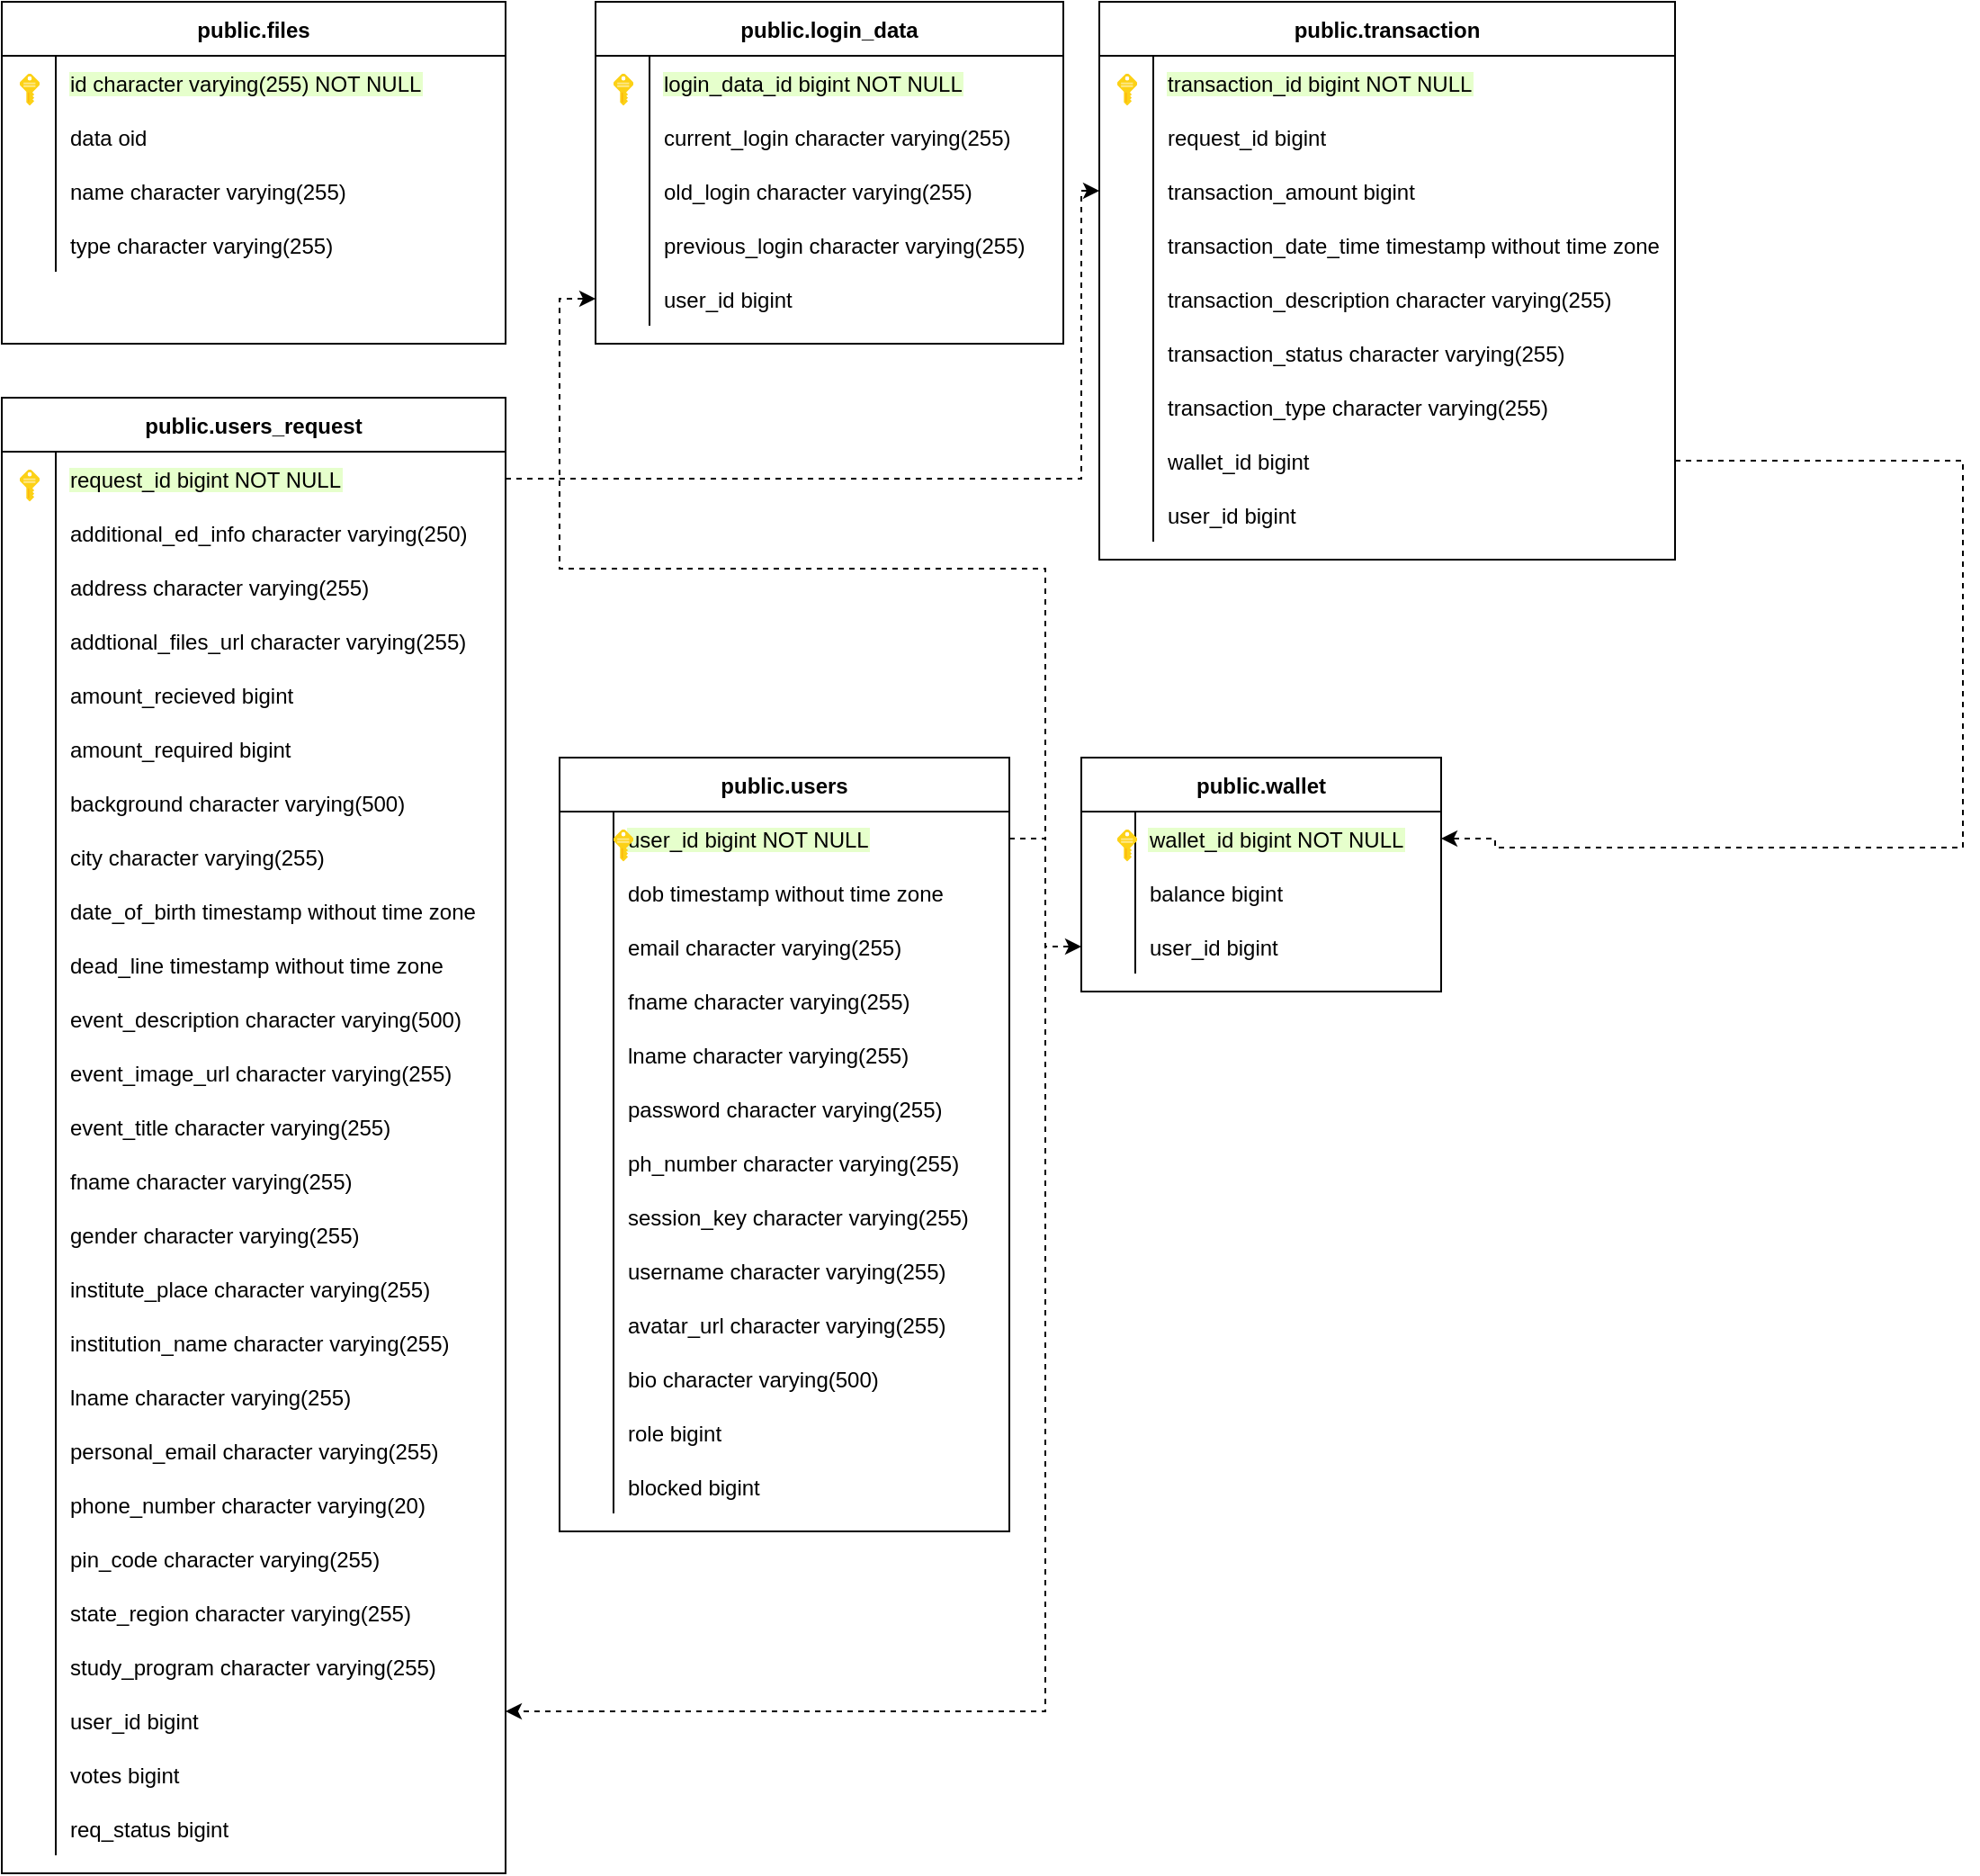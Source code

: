 <mxfile version="20.0.4" type="device"><diagram id="msaEYJxz9BFu2sh4dm8B" name="Page-1"><mxGraphModel dx="2148" dy="1871" grid="1" gridSize="10" guides="1" tooltips="1" connect="1" arrows="1" fold="1" page="1" pageScale="1" pageWidth="850" pageHeight="1100" math="0" shadow="0"><root><mxCell id="0"/><mxCell id="1" parent="0"/><mxCell id="HFOTg41DSoNWyV62vgNF-1" value="public.files" style="shape=table;startSize=30;container=1;collapsible=1;childLayout=tableLayout;fixedRows=1;rowLines=0;fontStyle=1;align=center;resizeLast=1;" parent="1" vertex="1"><mxGeometry x="-690" y="-80" width="280" height="190" as="geometry"/></mxCell><mxCell id="HFOTg41DSoNWyV62vgNF-2" value="" style="shape=tableRow;horizontal=0;startSize=0;swimlaneHead=0;swimlaneBody=0;fillColor=none;collapsible=0;dropTarget=0;points=[[0,0.5],[1,0.5]];portConstraint=eastwest;top=0;left=0;right=0;bottom=0;" parent="HFOTg41DSoNWyV62vgNF-1" vertex="1"><mxGeometry y="30" width="280" height="30" as="geometry"/></mxCell><mxCell id="HFOTg41DSoNWyV62vgNF-3" value="" style="shape=partialRectangle;overflow=hidden;connectable=0;fillColor=none;top=0;left=0;bottom=0;right=0;" parent="HFOTg41DSoNWyV62vgNF-2" vertex="1"><mxGeometry width="30" height="30" as="geometry"><mxRectangle width="30" height="30" as="alternateBounds"/></mxGeometry></mxCell><mxCell id="HFOTg41DSoNWyV62vgNF-4" value="id character varying(255) NOT NULL" style="shape=partialRectangle;overflow=hidden;connectable=0;fillColor=none;align=left;top=0;left=0;bottom=0;right=0;spacingLeft=6;labelBackgroundColor=#E6FFCC;labelBorderColor=none;" parent="HFOTg41DSoNWyV62vgNF-2" vertex="1"><mxGeometry x="30" width="250" height="30" as="geometry"><mxRectangle width="250" height="30" as="alternateBounds"/></mxGeometry></mxCell><mxCell id="HFOTg41DSoNWyV62vgNF-5" value="" style="shape=tableRow;horizontal=0;startSize=0;swimlaneHead=0;swimlaneBody=0;fillColor=none;collapsible=0;dropTarget=0;points=[[0,0.5],[1,0.5]];portConstraint=eastwest;top=0;left=0;right=0;bottom=0;" parent="HFOTg41DSoNWyV62vgNF-1" vertex="1"><mxGeometry y="60" width="280" height="30" as="geometry"/></mxCell><mxCell id="HFOTg41DSoNWyV62vgNF-6" value="" style="shape=partialRectangle;overflow=hidden;connectable=0;fillColor=none;top=0;left=0;bottom=0;right=0;" parent="HFOTg41DSoNWyV62vgNF-5" vertex="1"><mxGeometry width="30" height="30" as="geometry"><mxRectangle width="30" height="30" as="alternateBounds"/></mxGeometry></mxCell><mxCell id="HFOTg41DSoNWyV62vgNF-7" value="data oid" style="shape=partialRectangle;overflow=hidden;connectable=0;fillColor=none;align=left;top=0;left=0;bottom=0;right=0;spacingLeft=6;" parent="HFOTg41DSoNWyV62vgNF-5" vertex="1"><mxGeometry x="30" width="250" height="30" as="geometry"><mxRectangle width="250" height="30" as="alternateBounds"/></mxGeometry></mxCell><mxCell id="HFOTg41DSoNWyV62vgNF-8" value="" style="shape=tableRow;horizontal=0;startSize=0;swimlaneHead=0;swimlaneBody=0;fillColor=none;collapsible=0;dropTarget=0;points=[[0,0.5],[1,0.5]];portConstraint=eastwest;top=0;left=0;right=0;bottom=0;" parent="HFOTg41DSoNWyV62vgNF-1" vertex="1"><mxGeometry y="90" width="280" height="30" as="geometry"/></mxCell><mxCell id="HFOTg41DSoNWyV62vgNF-9" value="" style="shape=partialRectangle;overflow=hidden;connectable=0;fillColor=none;top=0;left=0;bottom=0;right=0;" parent="HFOTg41DSoNWyV62vgNF-8" vertex="1"><mxGeometry width="30" height="30" as="geometry"><mxRectangle width="30" height="30" as="alternateBounds"/></mxGeometry></mxCell><mxCell id="HFOTg41DSoNWyV62vgNF-10" value="name character varying(255)" style="shape=partialRectangle;overflow=hidden;connectable=0;fillColor=none;align=left;top=0;left=0;bottom=0;right=0;spacingLeft=6;" parent="HFOTg41DSoNWyV62vgNF-8" vertex="1"><mxGeometry x="30" width="250" height="30" as="geometry"><mxRectangle width="250" height="30" as="alternateBounds"/></mxGeometry></mxCell><mxCell id="HFOTg41DSoNWyV62vgNF-11" value="" style="shape=tableRow;horizontal=0;startSize=0;swimlaneHead=0;swimlaneBody=0;fillColor=none;collapsible=0;dropTarget=0;points=[[0,0.5],[1,0.5]];portConstraint=eastwest;top=0;left=0;right=0;bottom=0;" parent="HFOTg41DSoNWyV62vgNF-1" vertex="1"><mxGeometry y="120" width="280" height="30" as="geometry"/></mxCell><mxCell id="HFOTg41DSoNWyV62vgNF-12" value="" style="shape=partialRectangle;overflow=hidden;connectable=0;fillColor=none;top=0;left=0;bottom=0;right=0;" parent="HFOTg41DSoNWyV62vgNF-11" vertex="1"><mxGeometry width="30" height="30" as="geometry"><mxRectangle width="30" height="30" as="alternateBounds"/></mxGeometry></mxCell><mxCell id="HFOTg41DSoNWyV62vgNF-13" value="type character varying(255)" style="shape=partialRectangle;overflow=hidden;connectable=0;fillColor=none;align=left;top=0;left=0;bottom=0;right=0;spacingLeft=6;" parent="HFOTg41DSoNWyV62vgNF-11" vertex="1"><mxGeometry x="30" width="250" height="30" as="geometry"><mxRectangle width="250" height="30" as="alternateBounds"/></mxGeometry></mxCell><mxCell id="HFOTg41DSoNWyV62vgNF-14" value="public.login_data" style="shape=table;startSize=30;container=1;collapsible=1;childLayout=tableLayout;fixedRows=1;rowLines=0;fontStyle=1;align=center;resizeLast=1;" parent="1" vertex="1"><mxGeometry x="-360" y="-80" width="260" height="190" as="geometry"/></mxCell><mxCell id="HFOTg41DSoNWyV62vgNF-15" value="" style="shape=tableRow;horizontal=0;startSize=0;swimlaneHead=0;swimlaneBody=0;fillColor=none;collapsible=0;dropTarget=0;points=[[0,0.5],[1,0.5]];portConstraint=eastwest;top=0;left=0;right=0;bottom=0;" parent="HFOTg41DSoNWyV62vgNF-14" vertex="1"><mxGeometry y="30" width="260" height="30" as="geometry"/></mxCell><mxCell id="HFOTg41DSoNWyV62vgNF-16" value="" style="shape=partialRectangle;overflow=hidden;connectable=0;fillColor=none;top=0;left=0;bottom=0;right=0;" parent="HFOTg41DSoNWyV62vgNF-15" vertex="1"><mxGeometry width="30" height="30" as="geometry"><mxRectangle width="30" height="30" as="alternateBounds"/></mxGeometry></mxCell><mxCell id="HFOTg41DSoNWyV62vgNF-17" value="login_data_id bigint NOT NULL" style="shape=partialRectangle;overflow=hidden;connectable=0;fillColor=none;align=left;top=0;left=0;bottom=0;right=0;spacingLeft=6;labelBackgroundColor=#E6FFCC;" parent="HFOTg41DSoNWyV62vgNF-15" vertex="1"><mxGeometry x="30" width="230" height="30" as="geometry"><mxRectangle width="230" height="30" as="alternateBounds"/></mxGeometry></mxCell><mxCell id="HFOTg41DSoNWyV62vgNF-18" value="" style="shape=tableRow;horizontal=0;startSize=0;swimlaneHead=0;swimlaneBody=0;fillColor=none;collapsible=0;dropTarget=0;points=[[0,0.5],[1,0.5]];portConstraint=eastwest;top=0;left=0;right=0;bottom=0;" parent="HFOTg41DSoNWyV62vgNF-14" vertex="1"><mxGeometry y="60" width="260" height="30" as="geometry"/></mxCell><mxCell id="HFOTg41DSoNWyV62vgNF-19" value="" style="shape=partialRectangle;overflow=hidden;connectable=0;fillColor=none;top=0;left=0;bottom=0;right=0;" parent="HFOTg41DSoNWyV62vgNF-18" vertex="1"><mxGeometry width="30" height="30" as="geometry"><mxRectangle width="30" height="30" as="alternateBounds"/></mxGeometry></mxCell><mxCell id="HFOTg41DSoNWyV62vgNF-20" value="current_login character varying(255)" style="shape=partialRectangle;overflow=hidden;connectable=0;fillColor=none;align=left;top=0;left=0;bottom=0;right=0;spacingLeft=6;" parent="HFOTg41DSoNWyV62vgNF-18" vertex="1"><mxGeometry x="30" width="230" height="30" as="geometry"><mxRectangle width="230" height="30" as="alternateBounds"/></mxGeometry></mxCell><mxCell id="HFOTg41DSoNWyV62vgNF-21" value="" style="shape=tableRow;horizontal=0;startSize=0;swimlaneHead=0;swimlaneBody=0;fillColor=none;collapsible=0;dropTarget=0;points=[[0,0.5],[1,0.5]];portConstraint=eastwest;top=0;left=0;right=0;bottom=0;" parent="HFOTg41DSoNWyV62vgNF-14" vertex="1"><mxGeometry y="90" width="260" height="30" as="geometry"/></mxCell><mxCell id="HFOTg41DSoNWyV62vgNF-22" value="" style="shape=partialRectangle;overflow=hidden;connectable=0;fillColor=none;top=0;left=0;bottom=0;right=0;" parent="HFOTg41DSoNWyV62vgNF-21" vertex="1"><mxGeometry width="30" height="30" as="geometry"><mxRectangle width="30" height="30" as="alternateBounds"/></mxGeometry></mxCell><mxCell id="HFOTg41DSoNWyV62vgNF-23" value="old_login character varying(255)" style="shape=partialRectangle;overflow=hidden;connectable=0;fillColor=none;align=left;top=0;left=0;bottom=0;right=0;spacingLeft=6;" parent="HFOTg41DSoNWyV62vgNF-21" vertex="1"><mxGeometry x="30" width="230" height="30" as="geometry"><mxRectangle width="230" height="30" as="alternateBounds"/></mxGeometry></mxCell><mxCell id="HFOTg41DSoNWyV62vgNF-24" value="" style="shape=tableRow;horizontal=0;startSize=0;swimlaneHead=0;swimlaneBody=0;fillColor=none;collapsible=0;dropTarget=0;points=[[0,0.5],[1,0.5]];portConstraint=eastwest;top=0;left=0;right=0;bottom=0;" parent="HFOTg41DSoNWyV62vgNF-14" vertex="1"><mxGeometry y="120" width="260" height="30" as="geometry"/></mxCell><mxCell id="HFOTg41DSoNWyV62vgNF-25" value="" style="shape=partialRectangle;overflow=hidden;connectable=0;fillColor=none;top=0;left=0;bottom=0;right=0;" parent="HFOTg41DSoNWyV62vgNF-24" vertex="1"><mxGeometry width="30" height="30" as="geometry"><mxRectangle width="30" height="30" as="alternateBounds"/></mxGeometry></mxCell><mxCell id="HFOTg41DSoNWyV62vgNF-26" value="previous_login character varying(255)" style="shape=partialRectangle;overflow=hidden;connectable=0;fillColor=none;align=left;top=0;left=0;bottom=0;right=0;spacingLeft=6;" parent="HFOTg41DSoNWyV62vgNF-24" vertex="1"><mxGeometry x="30" width="230" height="30" as="geometry"><mxRectangle width="230" height="30" as="alternateBounds"/></mxGeometry></mxCell><mxCell id="HFOTg41DSoNWyV62vgNF-27" value="" style="shape=tableRow;horizontal=0;startSize=0;swimlaneHead=0;swimlaneBody=0;fillColor=none;collapsible=0;dropTarget=0;points=[[0,0.5],[1,0.5]];portConstraint=eastwest;top=0;left=0;right=0;bottom=0;" parent="HFOTg41DSoNWyV62vgNF-14" vertex="1"><mxGeometry y="150" width="260" height="30" as="geometry"/></mxCell><mxCell id="HFOTg41DSoNWyV62vgNF-28" value="" style="shape=partialRectangle;overflow=hidden;connectable=0;fillColor=none;top=0;left=0;bottom=0;right=0;" parent="HFOTg41DSoNWyV62vgNF-27" vertex="1"><mxGeometry width="30" height="30" as="geometry"><mxRectangle width="30" height="30" as="alternateBounds"/></mxGeometry></mxCell><mxCell id="HFOTg41DSoNWyV62vgNF-29" value="user_id bigint" style="shape=partialRectangle;overflow=hidden;connectable=0;fillColor=none;align=left;top=0;left=0;bottom=0;right=0;spacingLeft=6;" parent="HFOTg41DSoNWyV62vgNF-27" vertex="1"><mxGeometry x="30" width="230" height="30" as="geometry"><mxRectangle width="230" height="30" as="alternateBounds"/></mxGeometry></mxCell><mxCell id="HFOTg41DSoNWyV62vgNF-30" value="public.transaction" style="shape=table;startSize=30;container=1;collapsible=1;childLayout=tableLayout;fixedRows=1;rowLines=0;fontStyle=1;align=center;resizeLast=1;" parent="1" vertex="1"><mxGeometry x="-80" y="-80" width="320" height="310" as="geometry"/></mxCell><mxCell id="HFOTg41DSoNWyV62vgNF-31" value="" style="shape=tableRow;horizontal=0;startSize=0;swimlaneHead=0;swimlaneBody=0;fillColor=none;collapsible=0;dropTarget=0;points=[[0,0.5],[1,0.5]];portConstraint=eastwest;top=0;left=0;right=0;bottom=0;" parent="HFOTg41DSoNWyV62vgNF-30" vertex="1"><mxGeometry y="30" width="320" height="30" as="geometry"/></mxCell><mxCell id="HFOTg41DSoNWyV62vgNF-32" value="" style="shape=partialRectangle;overflow=hidden;connectable=0;fillColor=none;top=0;left=0;bottom=0;right=0;" parent="HFOTg41DSoNWyV62vgNF-31" vertex="1"><mxGeometry width="30" height="30" as="geometry"><mxRectangle width="30" height="30" as="alternateBounds"/></mxGeometry></mxCell><mxCell id="HFOTg41DSoNWyV62vgNF-33" value="transaction_id bigint NOT NULL" style="shape=partialRectangle;overflow=hidden;connectable=0;fillColor=none;align=left;top=0;left=0;bottom=0;right=0;spacingLeft=6;labelBackgroundColor=#E6FFCC;" parent="HFOTg41DSoNWyV62vgNF-31" vertex="1"><mxGeometry x="30" width="290" height="30" as="geometry"><mxRectangle width="290" height="30" as="alternateBounds"/></mxGeometry></mxCell><mxCell id="HFOTg41DSoNWyV62vgNF-34" value="" style="shape=tableRow;horizontal=0;startSize=0;swimlaneHead=0;swimlaneBody=0;fillColor=none;collapsible=0;dropTarget=0;points=[[0,0.5],[1,0.5]];portConstraint=eastwest;top=0;left=0;right=0;bottom=0;" parent="HFOTg41DSoNWyV62vgNF-30" vertex="1"><mxGeometry y="60" width="320" height="30" as="geometry"/></mxCell><mxCell id="HFOTg41DSoNWyV62vgNF-35" value="" style="shape=partialRectangle;overflow=hidden;connectable=0;fillColor=none;top=0;left=0;bottom=0;right=0;" parent="HFOTg41DSoNWyV62vgNF-34" vertex="1"><mxGeometry width="30" height="30" as="geometry"><mxRectangle width="30" height="30" as="alternateBounds"/></mxGeometry></mxCell><mxCell id="HFOTg41DSoNWyV62vgNF-36" value="request_id bigint" style="shape=partialRectangle;overflow=hidden;connectable=0;fillColor=none;align=left;top=0;left=0;bottom=0;right=0;spacingLeft=6;" parent="HFOTg41DSoNWyV62vgNF-34" vertex="1"><mxGeometry x="30" width="290" height="30" as="geometry"><mxRectangle width="290" height="30" as="alternateBounds"/></mxGeometry></mxCell><mxCell id="HFOTg41DSoNWyV62vgNF-37" value="" style="shape=tableRow;horizontal=0;startSize=0;swimlaneHead=0;swimlaneBody=0;fillColor=none;collapsible=0;dropTarget=0;points=[[0,0.5],[1,0.5]];portConstraint=eastwest;top=0;left=0;right=0;bottom=0;" parent="HFOTg41DSoNWyV62vgNF-30" vertex="1"><mxGeometry y="90" width="320" height="30" as="geometry"/></mxCell><mxCell id="HFOTg41DSoNWyV62vgNF-38" value="" style="shape=partialRectangle;overflow=hidden;connectable=0;fillColor=none;top=0;left=0;bottom=0;right=0;" parent="HFOTg41DSoNWyV62vgNF-37" vertex="1"><mxGeometry width="30" height="30" as="geometry"><mxRectangle width="30" height="30" as="alternateBounds"/></mxGeometry></mxCell><mxCell id="HFOTg41DSoNWyV62vgNF-39" value="transaction_amount bigint" style="shape=partialRectangle;overflow=hidden;connectable=0;fillColor=none;align=left;top=0;left=0;bottom=0;right=0;spacingLeft=6;" parent="HFOTg41DSoNWyV62vgNF-37" vertex="1"><mxGeometry x="30" width="290" height="30" as="geometry"><mxRectangle width="290" height="30" as="alternateBounds"/></mxGeometry></mxCell><mxCell id="HFOTg41DSoNWyV62vgNF-40" value="" style="shape=tableRow;horizontal=0;startSize=0;swimlaneHead=0;swimlaneBody=0;fillColor=none;collapsible=0;dropTarget=0;points=[[0,0.5],[1,0.5]];portConstraint=eastwest;top=0;left=0;right=0;bottom=0;" parent="HFOTg41DSoNWyV62vgNF-30" vertex="1"><mxGeometry y="120" width="320" height="30" as="geometry"/></mxCell><mxCell id="HFOTg41DSoNWyV62vgNF-41" value="" style="shape=partialRectangle;overflow=hidden;connectable=0;fillColor=none;top=0;left=0;bottom=0;right=0;" parent="HFOTg41DSoNWyV62vgNF-40" vertex="1"><mxGeometry width="30" height="30" as="geometry"><mxRectangle width="30" height="30" as="alternateBounds"/></mxGeometry></mxCell><mxCell id="HFOTg41DSoNWyV62vgNF-42" value="transaction_date_time timestamp without time zone" style="shape=partialRectangle;overflow=hidden;connectable=0;fillColor=none;align=left;top=0;left=0;bottom=0;right=0;spacingLeft=6;" parent="HFOTg41DSoNWyV62vgNF-40" vertex="1"><mxGeometry x="30" width="290" height="30" as="geometry"><mxRectangle width="290" height="30" as="alternateBounds"/></mxGeometry></mxCell><mxCell id="HFOTg41DSoNWyV62vgNF-43" value="" style="shape=tableRow;horizontal=0;startSize=0;swimlaneHead=0;swimlaneBody=0;fillColor=none;collapsible=0;dropTarget=0;points=[[0,0.5],[1,0.5]];portConstraint=eastwest;top=0;left=0;right=0;bottom=0;" parent="HFOTg41DSoNWyV62vgNF-30" vertex="1"><mxGeometry y="150" width="320" height="30" as="geometry"/></mxCell><mxCell id="HFOTg41DSoNWyV62vgNF-44" value="" style="shape=partialRectangle;overflow=hidden;connectable=0;fillColor=none;top=0;left=0;bottom=0;right=0;" parent="HFOTg41DSoNWyV62vgNF-43" vertex="1"><mxGeometry width="30" height="30" as="geometry"><mxRectangle width="30" height="30" as="alternateBounds"/></mxGeometry></mxCell><mxCell id="HFOTg41DSoNWyV62vgNF-45" value="transaction_description character varying(255)" style="shape=partialRectangle;overflow=hidden;connectable=0;fillColor=none;align=left;top=0;left=0;bottom=0;right=0;spacingLeft=6;" parent="HFOTg41DSoNWyV62vgNF-43" vertex="1"><mxGeometry x="30" width="290" height="30" as="geometry"><mxRectangle width="290" height="30" as="alternateBounds"/></mxGeometry></mxCell><mxCell id="HFOTg41DSoNWyV62vgNF-46" value="" style="shape=tableRow;horizontal=0;startSize=0;swimlaneHead=0;swimlaneBody=0;fillColor=none;collapsible=0;dropTarget=0;points=[[0,0.5],[1,0.5]];portConstraint=eastwest;top=0;left=0;right=0;bottom=0;" parent="HFOTg41DSoNWyV62vgNF-30" vertex="1"><mxGeometry y="180" width="320" height="30" as="geometry"/></mxCell><mxCell id="HFOTg41DSoNWyV62vgNF-47" value="" style="shape=partialRectangle;overflow=hidden;connectable=0;fillColor=none;top=0;left=0;bottom=0;right=0;" parent="HFOTg41DSoNWyV62vgNF-46" vertex="1"><mxGeometry width="30" height="30" as="geometry"><mxRectangle width="30" height="30" as="alternateBounds"/></mxGeometry></mxCell><mxCell id="HFOTg41DSoNWyV62vgNF-48" value="transaction_status character varying(255)" style="shape=partialRectangle;overflow=hidden;connectable=0;fillColor=none;align=left;top=0;left=0;bottom=0;right=0;spacingLeft=6;" parent="HFOTg41DSoNWyV62vgNF-46" vertex="1"><mxGeometry x="30" width="290" height="30" as="geometry"><mxRectangle width="290" height="30" as="alternateBounds"/></mxGeometry></mxCell><mxCell id="HFOTg41DSoNWyV62vgNF-49" value="" style="shape=tableRow;horizontal=0;startSize=0;swimlaneHead=0;swimlaneBody=0;fillColor=none;collapsible=0;dropTarget=0;points=[[0,0.5],[1,0.5]];portConstraint=eastwest;top=0;left=0;right=0;bottom=0;" parent="HFOTg41DSoNWyV62vgNF-30" vertex="1"><mxGeometry y="210" width="320" height="30" as="geometry"/></mxCell><mxCell id="HFOTg41DSoNWyV62vgNF-50" value="" style="shape=partialRectangle;overflow=hidden;connectable=0;fillColor=none;top=0;left=0;bottom=0;right=0;" parent="HFOTg41DSoNWyV62vgNF-49" vertex="1"><mxGeometry width="30" height="30" as="geometry"><mxRectangle width="30" height="30" as="alternateBounds"/></mxGeometry></mxCell><mxCell id="HFOTg41DSoNWyV62vgNF-51" value="transaction_type character varying(255)" style="shape=partialRectangle;overflow=hidden;connectable=0;fillColor=none;align=left;top=0;left=0;bottom=0;right=0;spacingLeft=6;" parent="HFOTg41DSoNWyV62vgNF-49" vertex="1"><mxGeometry x="30" width="290" height="30" as="geometry"><mxRectangle width="290" height="30" as="alternateBounds"/></mxGeometry></mxCell><mxCell id="HFOTg41DSoNWyV62vgNF-52" value="" style="shape=tableRow;horizontal=0;startSize=0;swimlaneHead=0;swimlaneBody=0;fillColor=none;collapsible=0;dropTarget=0;points=[[0,0.5],[1,0.5]];portConstraint=eastwest;top=0;left=0;right=0;bottom=0;" parent="HFOTg41DSoNWyV62vgNF-30" vertex="1"><mxGeometry y="240" width="320" height="30" as="geometry"/></mxCell><mxCell id="HFOTg41DSoNWyV62vgNF-53" value="" style="shape=partialRectangle;overflow=hidden;connectable=0;fillColor=none;top=0;left=0;bottom=0;right=0;" parent="HFOTg41DSoNWyV62vgNF-52" vertex="1"><mxGeometry width="30" height="30" as="geometry"><mxRectangle width="30" height="30" as="alternateBounds"/></mxGeometry></mxCell><mxCell id="HFOTg41DSoNWyV62vgNF-54" value="wallet_id bigint" style="shape=partialRectangle;overflow=hidden;connectable=0;fillColor=none;align=left;top=0;left=0;bottom=0;right=0;spacingLeft=6;" parent="HFOTg41DSoNWyV62vgNF-52" vertex="1"><mxGeometry x="30" width="290" height="30" as="geometry"><mxRectangle width="290" height="30" as="alternateBounds"/></mxGeometry></mxCell><mxCell id="HFOTg41DSoNWyV62vgNF-55" value="" style="shape=tableRow;horizontal=0;startSize=0;swimlaneHead=0;swimlaneBody=0;fillColor=none;collapsible=0;dropTarget=0;points=[[0,0.5],[1,0.5]];portConstraint=eastwest;top=0;left=0;right=0;bottom=0;" parent="HFOTg41DSoNWyV62vgNF-30" vertex="1"><mxGeometry y="270" width="320" height="30" as="geometry"/></mxCell><mxCell id="HFOTg41DSoNWyV62vgNF-56" value="" style="shape=partialRectangle;overflow=hidden;connectable=0;fillColor=none;top=0;left=0;bottom=0;right=0;" parent="HFOTg41DSoNWyV62vgNF-55" vertex="1"><mxGeometry width="30" height="30" as="geometry"><mxRectangle width="30" height="30" as="alternateBounds"/></mxGeometry></mxCell><mxCell id="HFOTg41DSoNWyV62vgNF-57" value="user_id bigint" style="shape=partialRectangle;overflow=hidden;connectable=0;fillColor=none;align=left;top=0;left=0;bottom=0;right=0;spacingLeft=6;labelBorderColor=none;" parent="HFOTg41DSoNWyV62vgNF-55" vertex="1"><mxGeometry x="30" width="290" height="30" as="geometry"><mxRectangle width="290" height="30" as="alternateBounds"/></mxGeometry></mxCell><mxCell id="HFOTg41DSoNWyV62vgNF-58" value="public.users" style="shape=table;startSize=30;container=1;collapsible=1;childLayout=tableLayout;fixedRows=1;rowLines=0;fontStyle=1;align=center;resizeLast=1;" parent="1" vertex="1"><mxGeometry x="-380" y="340" width="250" height="430" as="geometry"/></mxCell><mxCell id="HFOTg41DSoNWyV62vgNF-59" value="" style="shape=tableRow;horizontal=0;startSize=0;swimlaneHead=0;swimlaneBody=0;fillColor=none;collapsible=0;dropTarget=0;points=[[0,0.5],[1,0.5]];portConstraint=eastwest;top=0;left=0;right=0;bottom=0;" parent="HFOTg41DSoNWyV62vgNF-58" vertex="1"><mxGeometry y="30" width="250" height="30" as="geometry"/></mxCell><mxCell id="HFOTg41DSoNWyV62vgNF-60" value="" style="shape=partialRectangle;overflow=hidden;connectable=0;fillColor=none;top=0;left=0;bottom=0;right=0;" parent="HFOTg41DSoNWyV62vgNF-59" vertex="1"><mxGeometry width="30" height="30" as="geometry"><mxRectangle width="30" height="30" as="alternateBounds"/></mxGeometry></mxCell><mxCell id="HFOTg41DSoNWyV62vgNF-61" value="user_id bigint NOT NULL" style="shape=partialRectangle;overflow=hidden;connectable=0;fillColor=none;align=left;top=0;left=0;bottom=0;right=0;spacingLeft=6;labelBackgroundColor=#E6FFCC;" parent="HFOTg41DSoNWyV62vgNF-59" vertex="1"><mxGeometry x="30" width="220" height="30" as="geometry"><mxRectangle width="220" height="30" as="alternateBounds"/></mxGeometry></mxCell><mxCell id="HFOTg41DSoNWyV62vgNF-62" value="" style="shape=tableRow;horizontal=0;startSize=0;swimlaneHead=0;swimlaneBody=0;fillColor=none;collapsible=0;dropTarget=0;points=[[0,0.5],[1,0.5]];portConstraint=eastwest;top=0;left=0;right=0;bottom=0;" parent="HFOTg41DSoNWyV62vgNF-58" vertex="1"><mxGeometry y="60" width="250" height="30" as="geometry"/></mxCell><mxCell id="HFOTg41DSoNWyV62vgNF-63" value="" style="shape=partialRectangle;overflow=hidden;connectable=0;fillColor=none;top=0;left=0;bottom=0;right=0;" parent="HFOTg41DSoNWyV62vgNF-62" vertex="1"><mxGeometry width="30" height="30" as="geometry"><mxRectangle width="30" height="30" as="alternateBounds"/></mxGeometry></mxCell><mxCell id="HFOTg41DSoNWyV62vgNF-64" value="dob timestamp without time zone" style="shape=partialRectangle;overflow=hidden;connectable=0;fillColor=none;align=left;top=0;left=0;bottom=0;right=0;spacingLeft=6;" parent="HFOTg41DSoNWyV62vgNF-62" vertex="1"><mxGeometry x="30" width="220" height="30" as="geometry"><mxRectangle width="220" height="30" as="alternateBounds"/></mxGeometry></mxCell><mxCell id="HFOTg41DSoNWyV62vgNF-65" value="" style="shape=tableRow;horizontal=0;startSize=0;swimlaneHead=0;swimlaneBody=0;fillColor=none;collapsible=0;dropTarget=0;points=[[0,0.5],[1,0.5]];portConstraint=eastwest;top=0;left=0;right=0;bottom=0;" parent="HFOTg41DSoNWyV62vgNF-58" vertex="1"><mxGeometry y="90" width="250" height="30" as="geometry"/></mxCell><mxCell id="HFOTg41DSoNWyV62vgNF-66" value="" style="shape=partialRectangle;overflow=hidden;connectable=0;fillColor=none;top=0;left=0;bottom=0;right=0;" parent="HFOTg41DSoNWyV62vgNF-65" vertex="1"><mxGeometry width="30" height="30" as="geometry"><mxRectangle width="30" height="30" as="alternateBounds"/></mxGeometry></mxCell><mxCell id="HFOTg41DSoNWyV62vgNF-67" value="email character varying(255)" style="shape=partialRectangle;overflow=hidden;connectable=0;fillColor=none;align=left;top=0;left=0;bottom=0;right=0;spacingLeft=6;" parent="HFOTg41DSoNWyV62vgNF-65" vertex="1"><mxGeometry x="30" width="220" height="30" as="geometry"><mxRectangle width="220" height="30" as="alternateBounds"/></mxGeometry></mxCell><mxCell id="HFOTg41DSoNWyV62vgNF-68" value="" style="shape=tableRow;horizontal=0;startSize=0;swimlaneHead=0;swimlaneBody=0;fillColor=none;collapsible=0;dropTarget=0;points=[[0,0.5],[1,0.5]];portConstraint=eastwest;top=0;left=0;right=0;bottom=0;" parent="HFOTg41DSoNWyV62vgNF-58" vertex="1"><mxGeometry y="120" width="250" height="30" as="geometry"/></mxCell><mxCell id="HFOTg41DSoNWyV62vgNF-69" value="" style="shape=partialRectangle;overflow=hidden;connectable=0;fillColor=none;top=0;left=0;bottom=0;right=0;" parent="HFOTg41DSoNWyV62vgNF-68" vertex="1"><mxGeometry width="30" height="30" as="geometry"><mxRectangle width="30" height="30" as="alternateBounds"/></mxGeometry></mxCell><mxCell id="HFOTg41DSoNWyV62vgNF-70" value="fname character varying(255)" style="shape=partialRectangle;overflow=hidden;connectable=0;fillColor=none;align=left;top=0;left=0;bottom=0;right=0;spacingLeft=6;" parent="HFOTg41DSoNWyV62vgNF-68" vertex="1"><mxGeometry x="30" width="220" height="30" as="geometry"><mxRectangle width="220" height="30" as="alternateBounds"/></mxGeometry></mxCell><mxCell id="HFOTg41DSoNWyV62vgNF-71" value="" style="shape=tableRow;horizontal=0;startSize=0;swimlaneHead=0;swimlaneBody=0;fillColor=none;collapsible=0;dropTarget=0;points=[[0,0.5],[1,0.5]];portConstraint=eastwest;top=0;left=0;right=0;bottom=0;" parent="HFOTg41DSoNWyV62vgNF-58" vertex="1"><mxGeometry y="150" width="250" height="30" as="geometry"/></mxCell><mxCell id="HFOTg41DSoNWyV62vgNF-72" value="" style="shape=partialRectangle;overflow=hidden;connectable=0;fillColor=none;top=0;left=0;bottom=0;right=0;" parent="HFOTg41DSoNWyV62vgNF-71" vertex="1"><mxGeometry width="30" height="30" as="geometry"><mxRectangle width="30" height="30" as="alternateBounds"/></mxGeometry></mxCell><mxCell id="HFOTg41DSoNWyV62vgNF-73" value="lname character varying(255)" style="shape=partialRectangle;overflow=hidden;connectable=0;fillColor=none;align=left;top=0;left=0;bottom=0;right=0;spacingLeft=6;" parent="HFOTg41DSoNWyV62vgNF-71" vertex="1"><mxGeometry x="30" width="220" height="30" as="geometry"><mxRectangle width="220" height="30" as="alternateBounds"/></mxGeometry></mxCell><mxCell id="HFOTg41DSoNWyV62vgNF-74" value="" style="shape=tableRow;horizontal=0;startSize=0;swimlaneHead=0;swimlaneBody=0;fillColor=none;collapsible=0;dropTarget=0;points=[[0,0.5],[1,0.5]];portConstraint=eastwest;top=0;left=0;right=0;bottom=0;" parent="HFOTg41DSoNWyV62vgNF-58" vertex="1"><mxGeometry y="180" width="250" height="30" as="geometry"/></mxCell><mxCell id="HFOTg41DSoNWyV62vgNF-75" value="" style="shape=partialRectangle;overflow=hidden;connectable=0;fillColor=none;top=0;left=0;bottom=0;right=0;" parent="HFOTg41DSoNWyV62vgNF-74" vertex="1"><mxGeometry width="30" height="30" as="geometry"><mxRectangle width="30" height="30" as="alternateBounds"/></mxGeometry></mxCell><mxCell id="HFOTg41DSoNWyV62vgNF-76" value="password character varying(255)" style="shape=partialRectangle;overflow=hidden;connectable=0;fillColor=none;align=left;top=0;left=0;bottom=0;right=0;spacingLeft=6;" parent="HFOTg41DSoNWyV62vgNF-74" vertex="1"><mxGeometry x="30" width="220" height="30" as="geometry"><mxRectangle width="220" height="30" as="alternateBounds"/></mxGeometry></mxCell><mxCell id="HFOTg41DSoNWyV62vgNF-77" value="" style="shape=tableRow;horizontal=0;startSize=0;swimlaneHead=0;swimlaneBody=0;fillColor=none;collapsible=0;dropTarget=0;points=[[0,0.5],[1,0.5]];portConstraint=eastwest;top=0;left=0;right=0;bottom=0;" parent="HFOTg41DSoNWyV62vgNF-58" vertex="1"><mxGeometry y="210" width="250" height="30" as="geometry"/></mxCell><mxCell id="HFOTg41DSoNWyV62vgNF-78" value="" style="shape=partialRectangle;overflow=hidden;connectable=0;fillColor=none;top=0;left=0;bottom=0;right=0;" parent="HFOTg41DSoNWyV62vgNF-77" vertex="1"><mxGeometry width="30" height="30" as="geometry"><mxRectangle width="30" height="30" as="alternateBounds"/></mxGeometry></mxCell><mxCell id="HFOTg41DSoNWyV62vgNF-79" value="ph_number character varying(255)" style="shape=partialRectangle;overflow=hidden;connectable=0;fillColor=none;align=left;top=0;left=0;bottom=0;right=0;spacingLeft=6;" parent="HFOTg41DSoNWyV62vgNF-77" vertex="1"><mxGeometry x="30" width="220" height="30" as="geometry"><mxRectangle width="220" height="30" as="alternateBounds"/></mxGeometry></mxCell><mxCell id="HFOTg41DSoNWyV62vgNF-80" value="" style="shape=tableRow;horizontal=0;startSize=0;swimlaneHead=0;swimlaneBody=0;fillColor=none;collapsible=0;dropTarget=0;points=[[0,0.5],[1,0.5]];portConstraint=eastwest;top=0;left=0;right=0;bottom=0;" parent="HFOTg41DSoNWyV62vgNF-58" vertex="1"><mxGeometry y="240" width="250" height="30" as="geometry"/></mxCell><mxCell id="HFOTg41DSoNWyV62vgNF-81" value="" style="shape=partialRectangle;overflow=hidden;connectable=0;fillColor=none;top=0;left=0;bottom=0;right=0;" parent="HFOTg41DSoNWyV62vgNF-80" vertex="1"><mxGeometry width="30" height="30" as="geometry"><mxRectangle width="30" height="30" as="alternateBounds"/></mxGeometry></mxCell><mxCell id="HFOTg41DSoNWyV62vgNF-82" value="session_key character varying(255)" style="shape=partialRectangle;overflow=hidden;connectable=0;fillColor=none;align=left;top=0;left=0;bottom=0;right=0;spacingLeft=6;" parent="HFOTg41DSoNWyV62vgNF-80" vertex="1"><mxGeometry x="30" width="220" height="30" as="geometry"><mxRectangle width="220" height="30" as="alternateBounds"/></mxGeometry></mxCell><mxCell id="HFOTg41DSoNWyV62vgNF-83" value="" style="shape=tableRow;horizontal=0;startSize=0;swimlaneHead=0;swimlaneBody=0;fillColor=none;collapsible=0;dropTarget=0;points=[[0,0.5],[1,0.5]];portConstraint=eastwest;top=0;left=0;right=0;bottom=0;" parent="HFOTg41DSoNWyV62vgNF-58" vertex="1"><mxGeometry y="270" width="250" height="30" as="geometry"/></mxCell><mxCell id="HFOTg41DSoNWyV62vgNF-84" value="" style="shape=partialRectangle;overflow=hidden;connectable=0;fillColor=none;top=0;left=0;bottom=0;right=0;" parent="HFOTg41DSoNWyV62vgNF-83" vertex="1"><mxGeometry width="30" height="30" as="geometry"><mxRectangle width="30" height="30" as="alternateBounds"/></mxGeometry></mxCell><mxCell id="HFOTg41DSoNWyV62vgNF-85" value="username character varying(255)" style="shape=partialRectangle;overflow=hidden;connectable=0;fillColor=none;align=left;top=0;left=0;bottom=0;right=0;spacingLeft=6;" parent="HFOTg41DSoNWyV62vgNF-83" vertex="1"><mxGeometry x="30" width="220" height="30" as="geometry"><mxRectangle width="220" height="30" as="alternateBounds"/></mxGeometry></mxCell><mxCell id="HFOTg41DSoNWyV62vgNF-86" value="" style="shape=tableRow;horizontal=0;startSize=0;swimlaneHead=0;swimlaneBody=0;fillColor=none;collapsible=0;dropTarget=0;points=[[0,0.5],[1,0.5]];portConstraint=eastwest;top=0;left=0;right=0;bottom=0;" parent="HFOTg41DSoNWyV62vgNF-58" vertex="1"><mxGeometry y="300" width="250" height="30" as="geometry"/></mxCell><mxCell id="HFOTg41DSoNWyV62vgNF-87" value="" style="shape=partialRectangle;overflow=hidden;connectable=0;fillColor=none;top=0;left=0;bottom=0;right=0;" parent="HFOTg41DSoNWyV62vgNF-86" vertex="1"><mxGeometry width="30" height="30" as="geometry"><mxRectangle width="30" height="30" as="alternateBounds"/></mxGeometry></mxCell><mxCell id="HFOTg41DSoNWyV62vgNF-88" value="avatar_url character varying(255)" style="shape=partialRectangle;overflow=hidden;connectable=0;fillColor=none;align=left;top=0;left=0;bottom=0;right=0;spacingLeft=6;" parent="HFOTg41DSoNWyV62vgNF-86" vertex="1"><mxGeometry x="30" width="220" height="30" as="geometry"><mxRectangle width="220" height="30" as="alternateBounds"/></mxGeometry></mxCell><mxCell id="HFOTg41DSoNWyV62vgNF-89" value="" style="shape=tableRow;horizontal=0;startSize=0;swimlaneHead=0;swimlaneBody=0;fillColor=none;collapsible=0;dropTarget=0;points=[[0,0.5],[1,0.5]];portConstraint=eastwest;top=0;left=0;right=0;bottom=0;" parent="HFOTg41DSoNWyV62vgNF-58" vertex="1"><mxGeometry y="330" width="250" height="30" as="geometry"/></mxCell><mxCell id="HFOTg41DSoNWyV62vgNF-90" value="" style="shape=partialRectangle;overflow=hidden;connectable=0;fillColor=none;top=0;left=0;bottom=0;right=0;" parent="HFOTg41DSoNWyV62vgNF-89" vertex="1"><mxGeometry width="30" height="30" as="geometry"><mxRectangle width="30" height="30" as="alternateBounds"/></mxGeometry></mxCell><mxCell id="HFOTg41DSoNWyV62vgNF-91" value="bio character varying(500)" style="shape=partialRectangle;overflow=hidden;connectable=0;fillColor=none;align=left;top=0;left=0;bottom=0;right=0;spacingLeft=6;" parent="HFOTg41DSoNWyV62vgNF-89" vertex="1"><mxGeometry x="30" width="220" height="30" as="geometry"><mxRectangle width="220" height="30" as="alternateBounds"/></mxGeometry></mxCell><mxCell id="HFOTg41DSoNWyV62vgNF-92" value="" style="shape=tableRow;horizontal=0;startSize=0;swimlaneHead=0;swimlaneBody=0;fillColor=none;collapsible=0;dropTarget=0;points=[[0,0.5],[1,0.5]];portConstraint=eastwest;top=0;left=0;right=0;bottom=0;" parent="HFOTg41DSoNWyV62vgNF-58" vertex="1"><mxGeometry y="360" width="250" height="30" as="geometry"/></mxCell><mxCell id="HFOTg41DSoNWyV62vgNF-93" value="" style="shape=partialRectangle;overflow=hidden;connectable=0;fillColor=none;top=0;left=0;bottom=0;right=0;" parent="HFOTg41DSoNWyV62vgNF-92" vertex="1"><mxGeometry width="30" height="30" as="geometry"><mxRectangle width="30" height="30" as="alternateBounds"/></mxGeometry></mxCell><mxCell id="HFOTg41DSoNWyV62vgNF-94" value="role bigint" style="shape=partialRectangle;overflow=hidden;connectable=0;fillColor=none;align=left;top=0;left=0;bottom=0;right=0;spacingLeft=6;" parent="HFOTg41DSoNWyV62vgNF-92" vertex="1"><mxGeometry x="30" width="220" height="30" as="geometry"><mxRectangle width="220" height="30" as="alternateBounds"/></mxGeometry></mxCell><mxCell id="HFOTg41DSoNWyV62vgNF-95" value="" style="shape=tableRow;horizontal=0;startSize=0;swimlaneHead=0;swimlaneBody=0;fillColor=none;collapsible=0;dropTarget=0;points=[[0,0.5],[1,0.5]];portConstraint=eastwest;top=0;left=0;right=0;bottom=0;" parent="HFOTg41DSoNWyV62vgNF-58" vertex="1"><mxGeometry y="390" width="250" height="30" as="geometry"/></mxCell><mxCell id="HFOTg41DSoNWyV62vgNF-96" value="" style="shape=partialRectangle;overflow=hidden;connectable=0;fillColor=none;top=0;left=0;bottom=0;right=0;" parent="HFOTg41DSoNWyV62vgNF-95" vertex="1"><mxGeometry width="30" height="30" as="geometry"><mxRectangle width="30" height="30" as="alternateBounds"/></mxGeometry></mxCell><mxCell id="HFOTg41DSoNWyV62vgNF-97" value="blocked bigint" style="shape=partialRectangle;overflow=hidden;connectable=0;fillColor=none;align=left;top=0;left=0;bottom=0;right=0;spacingLeft=6;" parent="HFOTg41DSoNWyV62vgNF-95" vertex="1"><mxGeometry x="30" width="220" height="30" as="geometry"><mxRectangle width="220" height="30" as="alternateBounds"/></mxGeometry></mxCell><mxCell id="HFOTg41DSoNWyV62vgNF-98" value="public.users_request" style="shape=table;startSize=30;container=1;collapsible=1;childLayout=tableLayout;fixedRows=1;rowLines=0;fontStyle=1;align=center;resizeLast=1;" parent="1" vertex="1"><mxGeometry x="-690" y="140" width="280" height="820" as="geometry"/></mxCell><mxCell id="HFOTg41DSoNWyV62vgNF-99" value="" style="shape=tableRow;horizontal=0;startSize=0;swimlaneHead=0;swimlaneBody=0;fillColor=none;collapsible=0;dropTarget=0;points=[[0,0.5],[1,0.5]];portConstraint=eastwest;top=0;left=0;right=0;bottom=0;" parent="HFOTg41DSoNWyV62vgNF-98" vertex="1"><mxGeometry y="30" width="280" height="30" as="geometry"/></mxCell><mxCell id="HFOTg41DSoNWyV62vgNF-100" value="" style="shape=partialRectangle;overflow=hidden;connectable=0;fillColor=none;top=0;left=0;bottom=0;right=0;" parent="HFOTg41DSoNWyV62vgNF-99" vertex="1"><mxGeometry width="30" height="30" as="geometry"><mxRectangle width="30" height="30" as="alternateBounds"/></mxGeometry></mxCell><mxCell id="HFOTg41DSoNWyV62vgNF-101" value="request_id bigint NOT NULL" style="shape=partialRectangle;overflow=hidden;connectable=0;fillColor=none;align=left;top=0;left=0;bottom=0;right=0;spacingLeft=6;labelBackgroundColor=#E6FFCC;" parent="HFOTg41DSoNWyV62vgNF-99" vertex="1"><mxGeometry x="30" width="250" height="30" as="geometry"><mxRectangle width="250" height="30" as="alternateBounds"/></mxGeometry></mxCell><mxCell id="HFOTg41DSoNWyV62vgNF-102" value="" style="shape=tableRow;horizontal=0;startSize=0;swimlaneHead=0;swimlaneBody=0;fillColor=none;collapsible=0;dropTarget=0;points=[[0,0.5],[1,0.5]];portConstraint=eastwest;top=0;left=0;right=0;bottom=0;" parent="HFOTg41DSoNWyV62vgNF-98" vertex="1"><mxGeometry y="60" width="280" height="30" as="geometry"/></mxCell><mxCell id="HFOTg41DSoNWyV62vgNF-103" value="" style="shape=partialRectangle;overflow=hidden;connectable=0;fillColor=none;top=0;left=0;bottom=0;right=0;" parent="HFOTg41DSoNWyV62vgNF-102" vertex="1"><mxGeometry width="30" height="30" as="geometry"><mxRectangle width="30" height="30" as="alternateBounds"/></mxGeometry></mxCell><mxCell id="HFOTg41DSoNWyV62vgNF-104" value="additional_ed_info character varying(250)" style="shape=partialRectangle;overflow=hidden;connectable=0;fillColor=none;align=left;top=0;left=0;bottom=0;right=0;spacingLeft=6;" parent="HFOTg41DSoNWyV62vgNF-102" vertex="1"><mxGeometry x="30" width="250" height="30" as="geometry"><mxRectangle width="250" height="30" as="alternateBounds"/></mxGeometry></mxCell><mxCell id="HFOTg41DSoNWyV62vgNF-105" value="" style="shape=tableRow;horizontal=0;startSize=0;swimlaneHead=0;swimlaneBody=0;fillColor=none;collapsible=0;dropTarget=0;points=[[0,0.5],[1,0.5]];portConstraint=eastwest;top=0;left=0;right=0;bottom=0;" parent="HFOTg41DSoNWyV62vgNF-98" vertex="1"><mxGeometry y="90" width="280" height="30" as="geometry"/></mxCell><mxCell id="HFOTg41DSoNWyV62vgNF-106" value="" style="shape=partialRectangle;overflow=hidden;connectable=0;fillColor=none;top=0;left=0;bottom=0;right=0;" parent="HFOTg41DSoNWyV62vgNF-105" vertex="1"><mxGeometry width="30" height="30" as="geometry"><mxRectangle width="30" height="30" as="alternateBounds"/></mxGeometry></mxCell><mxCell id="HFOTg41DSoNWyV62vgNF-107" value="address character varying(255)" style="shape=partialRectangle;overflow=hidden;connectable=0;fillColor=none;align=left;top=0;left=0;bottom=0;right=0;spacingLeft=6;" parent="HFOTg41DSoNWyV62vgNF-105" vertex="1"><mxGeometry x="30" width="250" height="30" as="geometry"><mxRectangle width="250" height="30" as="alternateBounds"/></mxGeometry></mxCell><mxCell id="HFOTg41DSoNWyV62vgNF-108" value="" style="shape=tableRow;horizontal=0;startSize=0;swimlaneHead=0;swimlaneBody=0;fillColor=none;collapsible=0;dropTarget=0;points=[[0,0.5],[1,0.5]];portConstraint=eastwest;top=0;left=0;right=0;bottom=0;" parent="HFOTg41DSoNWyV62vgNF-98" vertex="1"><mxGeometry y="120" width="280" height="30" as="geometry"/></mxCell><mxCell id="HFOTg41DSoNWyV62vgNF-109" value="" style="shape=partialRectangle;overflow=hidden;connectable=0;fillColor=none;top=0;left=0;bottom=0;right=0;" parent="HFOTg41DSoNWyV62vgNF-108" vertex="1"><mxGeometry width="30" height="30" as="geometry"><mxRectangle width="30" height="30" as="alternateBounds"/></mxGeometry></mxCell><mxCell id="HFOTg41DSoNWyV62vgNF-110" value="addtional_files_url character varying(255)" style="shape=partialRectangle;overflow=hidden;connectable=0;fillColor=none;align=left;top=0;left=0;bottom=0;right=0;spacingLeft=6;" parent="HFOTg41DSoNWyV62vgNF-108" vertex="1"><mxGeometry x="30" width="250" height="30" as="geometry"><mxRectangle width="250" height="30" as="alternateBounds"/></mxGeometry></mxCell><mxCell id="HFOTg41DSoNWyV62vgNF-111" value="" style="shape=tableRow;horizontal=0;startSize=0;swimlaneHead=0;swimlaneBody=0;fillColor=none;collapsible=0;dropTarget=0;points=[[0,0.5],[1,0.5]];portConstraint=eastwest;top=0;left=0;right=0;bottom=0;" parent="HFOTg41DSoNWyV62vgNF-98" vertex="1"><mxGeometry y="150" width="280" height="30" as="geometry"/></mxCell><mxCell id="HFOTg41DSoNWyV62vgNF-112" value="" style="shape=partialRectangle;overflow=hidden;connectable=0;fillColor=none;top=0;left=0;bottom=0;right=0;" parent="HFOTg41DSoNWyV62vgNF-111" vertex="1"><mxGeometry width="30" height="30" as="geometry"><mxRectangle width="30" height="30" as="alternateBounds"/></mxGeometry></mxCell><mxCell id="HFOTg41DSoNWyV62vgNF-113" value="amount_recieved bigint" style="shape=partialRectangle;overflow=hidden;connectable=0;fillColor=none;align=left;top=0;left=0;bottom=0;right=0;spacingLeft=6;" parent="HFOTg41DSoNWyV62vgNF-111" vertex="1"><mxGeometry x="30" width="250" height="30" as="geometry"><mxRectangle width="250" height="30" as="alternateBounds"/></mxGeometry></mxCell><mxCell id="HFOTg41DSoNWyV62vgNF-114" value="" style="shape=tableRow;horizontal=0;startSize=0;swimlaneHead=0;swimlaneBody=0;fillColor=none;collapsible=0;dropTarget=0;points=[[0,0.5],[1,0.5]];portConstraint=eastwest;top=0;left=0;right=0;bottom=0;" parent="HFOTg41DSoNWyV62vgNF-98" vertex="1"><mxGeometry y="180" width="280" height="30" as="geometry"/></mxCell><mxCell id="HFOTg41DSoNWyV62vgNF-115" value="" style="shape=partialRectangle;overflow=hidden;connectable=0;fillColor=none;top=0;left=0;bottom=0;right=0;" parent="HFOTg41DSoNWyV62vgNF-114" vertex="1"><mxGeometry width="30" height="30" as="geometry"><mxRectangle width="30" height="30" as="alternateBounds"/></mxGeometry></mxCell><mxCell id="HFOTg41DSoNWyV62vgNF-116" value="amount_required bigint" style="shape=partialRectangle;overflow=hidden;connectable=0;fillColor=none;align=left;top=0;left=0;bottom=0;right=0;spacingLeft=6;" parent="HFOTg41DSoNWyV62vgNF-114" vertex="1"><mxGeometry x="30" width="250" height="30" as="geometry"><mxRectangle width="250" height="30" as="alternateBounds"/></mxGeometry></mxCell><mxCell id="HFOTg41DSoNWyV62vgNF-117" value="" style="shape=tableRow;horizontal=0;startSize=0;swimlaneHead=0;swimlaneBody=0;fillColor=none;collapsible=0;dropTarget=0;points=[[0,0.5],[1,0.5]];portConstraint=eastwest;top=0;left=0;right=0;bottom=0;" parent="HFOTg41DSoNWyV62vgNF-98" vertex="1"><mxGeometry y="210" width="280" height="30" as="geometry"/></mxCell><mxCell id="HFOTg41DSoNWyV62vgNF-118" value="" style="shape=partialRectangle;overflow=hidden;connectable=0;fillColor=none;top=0;left=0;bottom=0;right=0;" parent="HFOTg41DSoNWyV62vgNF-117" vertex="1"><mxGeometry width="30" height="30" as="geometry"><mxRectangle width="30" height="30" as="alternateBounds"/></mxGeometry></mxCell><mxCell id="HFOTg41DSoNWyV62vgNF-119" value="background character varying(500)" style="shape=partialRectangle;overflow=hidden;connectable=0;fillColor=none;align=left;top=0;left=0;bottom=0;right=0;spacingLeft=6;" parent="HFOTg41DSoNWyV62vgNF-117" vertex="1"><mxGeometry x="30" width="250" height="30" as="geometry"><mxRectangle width="250" height="30" as="alternateBounds"/></mxGeometry></mxCell><mxCell id="HFOTg41DSoNWyV62vgNF-120" value="" style="shape=tableRow;horizontal=0;startSize=0;swimlaneHead=0;swimlaneBody=0;fillColor=none;collapsible=0;dropTarget=0;points=[[0,0.5],[1,0.5]];portConstraint=eastwest;top=0;left=0;right=0;bottom=0;" parent="HFOTg41DSoNWyV62vgNF-98" vertex="1"><mxGeometry y="240" width="280" height="30" as="geometry"/></mxCell><mxCell id="HFOTg41DSoNWyV62vgNF-121" value="" style="shape=partialRectangle;overflow=hidden;connectable=0;fillColor=none;top=0;left=0;bottom=0;right=0;" parent="HFOTg41DSoNWyV62vgNF-120" vertex="1"><mxGeometry width="30" height="30" as="geometry"><mxRectangle width="30" height="30" as="alternateBounds"/></mxGeometry></mxCell><mxCell id="HFOTg41DSoNWyV62vgNF-122" value="city character varying(255)" style="shape=partialRectangle;overflow=hidden;connectable=0;fillColor=none;align=left;top=0;left=0;bottom=0;right=0;spacingLeft=6;" parent="HFOTg41DSoNWyV62vgNF-120" vertex="1"><mxGeometry x="30" width="250" height="30" as="geometry"><mxRectangle width="250" height="30" as="alternateBounds"/></mxGeometry></mxCell><mxCell id="HFOTg41DSoNWyV62vgNF-123" value="" style="shape=tableRow;horizontal=0;startSize=0;swimlaneHead=0;swimlaneBody=0;fillColor=none;collapsible=0;dropTarget=0;points=[[0,0.5],[1,0.5]];portConstraint=eastwest;top=0;left=0;right=0;bottom=0;" parent="HFOTg41DSoNWyV62vgNF-98" vertex="1"><mxGeometry y="270" width="280" height="30" as="geometry"/></mxCell><mxCell id="HFOTg41DSoNWyV62vgNF-124" value="" style="shape=partialRectangle;overflow=hidden;connectable=0;fillColor=none;top=0;left=0;bottom=0;right=0;" parent="HFOTg41DSoNWyV62vgNF-123" vertex="1"><mxGeometry width="30" height="30" as="geometry"><mxRectangle width="30" height="30" as="alternateBounds"/></mxGeometry></mxCell><mxCell id="HFOTg41DSoNWyV62vgNF-125" value="date_of_birth timestamp without time zone" style="shape=partialRectangle;overflow=hidden;connectable=0;fillColor=none;align=left;top=0;left=0;bottom=0;right=0;spacingLeft=6;" parent="HFOTg41DSoNWyV62vgNF-123" vertex="1"><mxGeometry x="30" width="250" height="30" as="geometry"><mxRectangle width="250" height="30" as="alternateBounds"/></mxGeometry></mxCell><mxCell id="HFOTg41DSoNWyV62vgNF-126" value="" style="shape=tableRow;horizontal=0;startSize=0;swimlaneHead=0;swimlaneBody=0;fillColor=none;collapsible=0;dropTarget=0;points=[[0,0.5],[1,0.5]];portConstraint=eastwest;top=0;left=0;right=0;bottom=0;" parent="HFOTg41DSoNWyV62vgNF-98" vertex="1"><mxGeometry y="300" width="280" height="30" as="geometry"/></mxCell><mxCell id="HFOTg41DSoNWyV62vgNF-127" value="" style="shape=partialRectangle;overflow=hidden;connectable=0;fillColor=none;top=0;left=0;bottom=0;right=0;" parent="HFOTg41DSoNWyV62vgNF-126" vertex="1"><mxGeometry width="30" height="30" as="geometry"><mxRectangle width="30" height="30" as="alternateBounds"/></mxGeometry></mxCell><mxCell id="HFOTg41DSoNWyV62vgNF-128" value="dead_line timestamp without time zone" style="shape=partialRectangle;overflow=hidden;connectable=0;fillColor=none;align=left;top=0;left=0;bottom=0;right=0;spacingLeft=6;" parent="HFOTg41DSoNWyV62vgNF-126" vertex="1"><mxGeometry x="30" width="250" height="30" as="geometry"><mxRectangle width="250" height="30" as="alternateBounds"/></mxGeometry></mxCell><mxCell id="HFOTg41DSoNWyV62vgNF-129" value="" style="shape=tableRow;horizontal=0;startSize=0;swimlaneHead=0;swimlaneBody=0;fillColor=none;collapsible=0;dropTarget=0;points=[[0,0.5],[1,0.5]];portConstraint=eastwest;top=0;left=0;right=0;bottom=0;" parent="HFOTg41DSoNWyV62vgNF-98" vertex="1"><mxGeometry y="330" width="280" height="30" as="geometry"/></mxCell><mxCell id="HFOTg41DSoNWyV62vgNF-130" value="" style="shape=partialRectangle;overflow=hidden;connectable=0;fillColor=none;top=0;left=0;bottom=0;right=0;" parent="HFOTg41DSoNWyV62vgNF-129" vertex="1"><mxGeometry width="30" height="30" as="geometry"><mxRectangle width="30" height="30" as="alternateBounds"/></mxGeometry></mxCell><mxCell id="HFOTg41DSoNWyV62vgNF-131" value="event_description character varying(500)" style="shape=partialRectangle;overflow=hidden;connectable=0;fillColor=none;align=left;top=0;left=0;bottom=0;right=0;spacingLeft=6;" parent="HFOTg41DSoNWyV62vgNF-129" vertex="1"><mxGeometry x="30" width="250" height="30" as="geometry"><mxRectangle width="250" height="30" as="alternateBounds"/></mxGeometry></mxCell><mxCell id="HFOTg41DSoNWyV62vgNF-132" value="" style="shape=tableRow;horizontal=0;startSize=0;swimlaneHead=0;swimlaneBody=0;fillColor=none;collapsible=0;dropTarget=0;points=[[0,0.5],[1,0.5]];portConstraint=eastwest;top=0;left=0;right=0;bottom=0;" parent="HFOTg41DSoNWyV62vgNF-98" vertex="1"><mxGeometry y="360" width="280" height="30" as="geometry"/></mxCell><mxCell id="HFOTg41DSoNWyV62vgNF-133" value="" style="shape=partialRectangle;overflow=hidden;connectable=0;fillColor=none;top=0;left=0;bottom=0;right=0;" parent="HFOTg41DSoNWyV62vgNF-132" vertex="1"><mxGeometry width="30" height="30" as="geometry"><mxRectangle width="30" height="30" as="alternateBounds"/></mxGeometry></mxCell><mxCell id="HFOTg41DSoNWyV62vgNF-134" value="event_image_url character varying(255)" style="shape=partialRectangle;overflow=hidden;connectable=0;fillColor=none;align=left;top=0;left=0;bottom=0;right=0;spacingLeft=6;" parent="HFOTg41DSoNWyV62vgNF-132" vertex="1"><mxGeometry x="30" width="250" height="30" as="geometry"><mxRectangle width="250" height="30" as="alternateBounds"/></mxGeometry></mxCell><mxCell id="HFOTg41DSoNWyV62vgNF-135" value="" style="shape=tableRow;horizontal=0;startSize=0;swimlaneHead=0;swimlaneBody=0;fillColor=none;collapsible=0;dropTarget=0;points=[[0,0.5],[1,0.5]];portConstraint=eastwest;top=0;left=0;right=0;bottom=0;" parent="HFOTg41DSoNWyV62vgNF-98" vertex="1"><mxGeometry y="390" width="280" height="30" as="geometry"/></mxCell><mxCell id="HFOTg41DSoNWyV62vgNF-136" value="" style="shape=partialRectangle;overflow=hidden;connectable=0;fillColor=none;top=0;left=0;bottom=0;right=0;" parent="HFOTg41DSoNWyV62vgNF-135" vertex="1"><mxGeometry width="30" height="30" as="geometry"><mxRectangle width="30" height="30" as="alternateBounds"/></mxGeometry></mxCell><mxCell id="HFOTg41DSoNWyV62vgNF-137" value="event_title character varying(255)" style="shape=partialRectangle;overflow=hidden;connectable=0;fillColor=none;align=left;top=0;left=0;bottom=0;right=0;spacingLeft=6;" parent="HFOTg41DSoNWyV62vgNF-135" vertex="1"><mxGeometry x="30" width="250" height="30" as="geometry"><mxRectangle width="250" height="30" as="alternateBounds"/></mxGeometry></mxCell><mxCell id="HFOTg41DSoNWyV62vgNF-138" value="" style="shape=tableRow;horizontal=0;startSize=0;swimlaneHead=0;swimlaneBody=0;fillColor=none;collapsible=0;dropTarget=0;points=[[0,0.5],[1,0.5]];portConstraint=eastwest;top=0;left=0;right=0;bottom=0;" parent="HFOTg41DSoNWyV62vgNF-98" vertex="1"><mxGeometry y="420" width="280" height="30" as="geometry"/></mxCell><mxCell id="HFOTg41DSoNWyV62vgNF-139" value="" style="shape=partialRectangle;overflow=hidden;connectable=0;fillColor=none;top=0;left=0;bottom=0;right=0;" parent="HFOTg41DSoNWyV62vgNF-138" vertex="1"><mxGeometry width="30" height="30" as="geometry"><mxRectangle width="30" height="30" as="alternateBounds"/></mxGeometry></mxCell><mxCell id="HFOTg41DSoNWyV62vgNF-140" value="fname character varying(255)" style="shape=partialRectangle;overflow=hidden;connectable=0;fillColor=none;align=left;top=0;left=0;bottom=0;right=0;spacingLeft=6;" parent="HFOTg41DSoNWyV62vgNF-138" vertex="1"><mxGeometry x="30" width="250" height="30" as="geometry"><mxRectangle width="250" height="30" as="alternateBounds"/></mxGeometry></mxCell><mxCell id="HFOTg41DSoNWyV62vgNF-141" value="" style="shape=tableRow;horizontal=0;startSize=0;swimlaneHead=0;swimlaneBody=0;fillColor=none;collapsible=0;dropTarget=0;points=[[0,0.5],[1,0.5]];portConstraint=eastwest;top=0;left=0;right=0;bottom=0;" parent="HFOTg41DSoNWyV62vgNF-98" vertex="1"><mxGeometry y="450" width="280" height="30" as="geometry"/></mxCell><mxCell id="HFOTg41DSoNWyV62vgNF-142" value="" style="shape=partialRectangle;overflow=hidden;connectable=0;fillColor=none;top=0;left=0;bottom=0;right=0;" parent="HFOTg41DSoNWyV62vgNF-141" vertex="1"><mxGeometry width="30" height="30" as="geometry"><mxRectangle width="30" height="30" as="alternateBounds"/></mxGeometry></mxCell><mxCell id="HFOTg41DSoNWyV62vgNF-143" value="gender character varying(255)" style="shape=partialRectangle;overflow=hidden;connectable=0;fillColor=none;align=left;top=0;left=0;bottom=0;right=0;spacingLeft=6;" parent="HFOTg41DSoNWyV62vgNF-141" vertex="1"><mxGeometry x="30" width="250" height="30" as="geometry"><mxRectangle width="250" height="30" as="alternateBounds"/></mxGeometry></mxCell><mxCell id="HFOTg41DSoNWyV62vgNF-144" value="" style="shape=tableRow;horizontal=0;startSize=0;swimlaneHead=0;swimlaneBody=0;fillColor=none;collapsible=0;dropTarget=0;points=[[0,0.5],[1,0.5]];portConstraint=eastwest;top=0;left=0;right=0;bottom=0;" parent="HFOTg41DSoNWyV62vgNF-98" vertex="1"><mxGeometry y="480" width="280" height="30" as="geometry"/></mxCell><mxCell id="HFOTg41DSoNWyV62vgNF-145" value="" style="shape=partialRectangle;overflow=hidden;connectable=0;fillColor=none;top=0;left=0;bottom=0;right=0;" parent="HFOTg41DSoNWyV62vgNF-144" vertex="1"><mxGeometry width="30" height="30" as="geometry"><mxRectangle width="30" height="30" as="alternateBounds"/></mxGeometry></mxCell><mxCell id="HFOTg41DSoNWyV62vgNF-146" value="institute_place character varying(255)" style="shape=partialRectangle;overflow=hidden;connectable=0;fillColor=none;align=left;top=0;left=0;bottom=0;right=0;spacingLeft=6;" parent="HFOTg41DSoNWyV62vgNF-144" vertex="1"><mxGeometry x="30" width="250" height="30" as="geometry"><mxRectangle width="250" height="30" as="alternateBounds"/></mxGeometry></mxCell><mxCell id="HFOTg41DSoNWyV62vgNF-147" value="" style="shape=tableRow;horizontal=0;startSize=0;swimlaneHead=0;swimlaneBody=0;fillColor=none;collapsible=0;dropTarget=0;points=[[0,0.5],[1,0.5]];portConstraint=eastwest;top=0;left=0;right=0;bottom=0;" parent="HFOTg41DSoNWyV62vgNF-98" vertex="1"><mxGeometry y="510" width="280" height="30" as="geometry"/></mxCell><mxCell id="HFOTg41DSoNWyV62vgNF-148" value="" style="shape=partialRectangle;overflow=hidden;connectable=0;fillColor=none;top=0;left=0;bottom=0;right=0;" parent="HFOTg41DSoNWyV62vgNF-147" vertex="1"><mxGeometry width="30" height="30" as="geometry"><mxRectangle width="30" height="30" as="alternateBounds"/></mxGeometry></mxCell><mxCell id="HFOTg41DSoNWyV62vgNF-149" value="institution_name character varying(255)" style="shape=partialRectangle;overflow=hidden;connectable=0;fillColor=none;align=left;top=0;left=0;bottom=0;right=0;spacingLeft=6;" parent="HFOTg41DSoNWyV62vgNF-147" vertex="1"><mxGeometry x="30" width="250" height="30" as="geometry"><mxRectangle width="250" height="30" as="alternateBounds"/></mxGeometry></mxCell><mxCell id="HFOTg41DSoNWyV62vgNF-150" value="" style="shape=tableRow;horizontal=0;startSize=0;swimlaneHead=0;swimlaneBody=0;fillColor=none;collapsible=0;dropTarget=0;points=[[0,0.5],[1,0.5]];portConstraint=eastwest;top=0;left=0;right=0;bottom=0;" parent="HFOTg41DSoNWyV62vgNF-98" vertex="1"><mxGeometry y="540" width="280" height="30" as="geometry"/></mxCell><mxCell id="HFOTg41DSoNWyV62vgNF-151" value="" style="shape=partialRectangle;overflow=hidden;connectable=0;fillColor=none;top=0;left=0;bottom=0;right=0;" parent="HFOTg41DSoNWyV62vgNF-150" vertex="1"><mxGeometry width="30" height="30" as="geometry"><mxRectangle width="30" height="30" as="alternateBounds"/></mxGeometry></mxCell><mxCell id="HFOTg41DSoNWyV62vgNF-152" value="lname character varying(255)" style="shape=partialRectangle;overflow=hidden;connectable=0;fillColor=none;align=left;top=0;left=0;bottom=0;right=0;spacingLeft=6;" parent="HFOTg41DSoNWyV62vgNF-150" vertex="1"><mxGeometry x="30" width="250" height="30" as="geometry"><mxRectangle width="250" height="30" as="alternateBounds"/></mxGeometry></mxCell><mxCell id="HFOTg41DSoNWyV62vgNF-153" value="" style="shape=tableRow;horizontal=0;startSize=0;swimlaneHead=0;swimlaneBody=0;fillColor=none;collapsible=0;dropTarget=0;points=[[0,0.5],[1,0.5]];portConstraint=eastwest;top=0;left=0;right=0;bottom=0;" parent="HFOTg41DSoNWyV62vgNF-98" vertex="1"><mxGeometry y="570" width="280" height="30" as="geometry"/></mxCell><mxCell id="HFOTg41DSoNWyV62vgNF-154" value="" style="shape=partialRectangle;overflow=hidden;connectable=0;fillColor=none;top=0;left=0;bottom=0;right=0;" parent="HFOTg41DSoNWyV62vgNF-153" vertex="1"><mxGeometry width="30" height="30" as="geometry"><mxRectangle width="30" height="30" as="alternateBounds"/></mxGeometry></mxCell><mxCell id="HFOTg41DSoNWyV62vgNF-155" value="personal_email character varying(255)" style="shape=partialRectangle;overflow=hidden;connectable=0;fillColor=none;align=left;top=0;left=0;bottom=0;right=0;spacingLeft=6;" parent="HFOTg41DSoNWyV62vgNF-153" vertex="1"><mxGeometry x="30" width="250" height="30" as="geometry"><mxRectangle width="250" height="30" as="alternateBounds"/></mxGeometry></mxCell><mxCell id="HFOTg41DSoNWyV62vgNF-156" value="" style="shape=tableRow;horizontal=0;startSize=0;swimlaneHead=0;swimlaneBody=0;fillColor=none;collapsible=0;dropTarget=0;points=[[0,0.5],[1,0.5]];portConstraint=eastwest;top=0;left=0;right=0;bottom=0;" parent="HFOTg41DSoNWyV62vgNF-98" vertex="1"><mxGeometry y="600" width="280" height="30" as="geometry"/></mxCell><mxCell id="HFOTg41DSoNWyV62vgNF-157" value="" style="shape=partialRectangle;overflow=hidden;connectable=0;fillColor=none;top=0;left=0;bottom=0;right=0;" parent="HFOTg41DSoNWyV62vgNF-156" vertex="1"><mxGeometry width="30" height="30" as="geometry"><mxRectangle width="30" height="30" as="alternateBounds"/></mxGeometry></mxCell><mxCell id="HFOTg41DSoNWyV62vgNF-158" value="phone_number character varying(20)" style="shape=partialRectangle;overflow=hidden;connectable=0;fillColor=none;align=left;top=0;left=0;bottom=0;right=0;spacingLeft=6;" parent="HFOTg41DSoNWyV62vgNF-156" vertex="1"><mxGeometry x="30" width="250" height="30" as="geometry"><mxRectangle width="250" height="30" as="alternateBounds"/></mxGeometry></mxCell><mxCell id="HFOTg41DSoNWyV62vgNF-159" value="" style="shape=tableRow;horizontal=0;startSize=0;swimlaneHead=0;swimlaneBody=0;fillColor=none;collapsible=0;dropTarget=0;points=[[0,0.5],[1,0.5]];portConstraint=eastwest;top=0;left=0;right=0;bottom=0;" parent="HFOTg41DSoNWyV62vgNF-98" vertex="1"><mxGeometry y="630" width="280" height="30" as="geometry"/></mxCell><mxCell id="HFOTg41DSoNWyV62vgNF-160" value="" style="shape=partialRectangle;overflow=hidden;connectable=0;fillColor=none;top=0;left=0;bottom=0;right=0;" parent="HFOTg41DSoNWyV62vgNF-159" vertex="1"><mxGeometry width="30" height="30" as="geometry"><mxRectangle width="30" height="30" as="alternateBounds"/></mxGeometry></mxCell><mxCell id="HFOTg41DSoNWyV62vgNF-161" value="pin_code character varying(255)" style="shape=partialRectangle;overflow=hidden;connectable=0;fillColor=none;align=left;top=0;left=0;bottom=0;right=0;spacingLeft=6;" parent="HFOTg41DSoNWyV62vgNF-159" vertex="1"><mxGeometry x="30" width="250" height="30" as="geometry"><mxRectangle width="250" height="30" as="alternateBounds"/></mxGeometry></mxCell><mxCell id="HFOTg41DSoNWyV62vgNF-162" value="" style="shape=tableRow;horizontal=0;startSize=0;swimlaneHead=0;swimlaneBody=0;fillColor=none;collapsible=0;dropTarget=0;points=[[0,0.5],[1,0.5]];portConstraint=eastwest;top=0;left=0;right=0;bottom=0;" parent="HFOTg41DSoNWyV62vgNF-98" vertex="1"><mxGeometry y="660" width="280" height="30" as="geometry"/></mxCell><mxCell id="HFOTg41DSoNWyV62vgNF-163" value="" style="shape=partialRectangle;overflow=hidden;connectable=0;fillColor=none;top=0;left=0;bottom=0;right=0;" parent="HFOTg41DSoNWyV62vgNF-162" vertex="1"><mxGeometry width="30" height="30" as="geometry"><mxRectangle width="30" height="30" as="alternateBounds"/></mxGeometry></mxCell><mxCell id="HFOTg41DSoNWyV62vgNF-164" value="state_region character varying(255)" style="shape=partialRectangle;overflow=hidden;connectable=0;fillColor=none;align=left;top=0;left=0;bottom=0;right=0;spacingLeft=6;" parent="HFOTg41DSoNWyV62vgNF-162" vertex="1"><mxGeometry x="30" width="250" height="30" as="geometry"><mxRectangle width="250" height="30" as="alternateBounds"/></mxGeometry></mxCell><mxCell id="HFOTg41DSoNWyV62vgNF-165" value="" style="shape=tableRow;horizontal=0;startSize=0;swimlaneHead=0;swimlaneBody=0;fillColor=none;collapsible=0;dropTarget=0;points=[[0,0.5],[1,0.5]];portConstraint=eastwest;top=0;left=0;right=0;bottom=0;" parent="HFOTg41DSoNWyV62vgNF-98" vertex="1"><mxGeometry y="690" width="280" height="30" as="geometry"/></mxCell><mxCell id="HFOTg41DSoNWyV62vgNF-166" value="" style="shape=partialRectangle;overflow=hidden;connectable=0;fillColor=none;top=0;left=0;bottom=0;right=0;" parent="HFOTg41DSoNWyV62vgNF-165" vertex="1"><mxGeometry width="30" height="30" as="geometry"><mxRectangle width="30" height="30" as="alternateBounds"/></mxGeometry></mxCell><mxCell id="HFOTg41DSoNWyV62vgNF-167" value="study_program character varying(255)" style="shape=partialRectangle;overflow=hidden;connectable=0;fillColor=none;align=left;top=0;left=0;bottom=0;right=0;spacingLeft=6;" parent="HFOTg41DSoNWyV62vgNF-165" vertex="1"><mxGeometry x="30" width="250" height="30" as="geometry"><mxRectangle width="250" height="30" as="alternateBounds"/></mxGeometry></mxCell><mxCell id="HFOTg41DSoNWyV62vgNF-168" value="" style="shape=tableRow;horizontal=0;startSize=0;swimlaneHead=0;swimlaneBody=0;fillColor=none;collapsible=0;dropTarget=0;points=[[0,0.5],[1,0.5]];portConstraint=eastwest;top=0;left=0;right=0;bottom=0;" parent="HFOTg41DSoNWyV62vgNF-98" vertex="1"><mxGeometry y="720" width="280" height="30" as="geometry"/></mxCell><mxCell id="HFOTg41DSoNWyV62vgNF-169" value="" style="shape=partialRectangle;overflow=hidden;connectable=0;fillColor=none;top=0;left=0;bottom=0;right=0;" parent="HFOTg41DSoNWyV62vgNF-168" vertex="1"><mxGeometry width="30" height="30" as="geometry"><mxRectangle width="30" height="30" as="alternateBounds"/></mxGeometry></mxCell><mxCell id="HFOTg41DSoNWyV62vgNF-170" value="user_id bigint" style="shape=partialRectangle;overflow=hidden;connectable=0;fillColor=none;align=left;top=0;left=0;bottom=0;right=0;spacingLeft=6;" parent="HFOTg41DSoNWyV62vgNF-168" vertex="1"><mxGeometry x="30" width="250" height="30" as="geometry"><mxRectangle width="250" height="30" as="alternateBounds"/></mxGeometry></mxCell><mxCell id="HFOTg41DSoNWyV62vgNF-171" value="" style="shape=tableRow;horizontal=0;startSize=0;swimlaneHead=0;swimlaneBody=0;fillColor=none;collapsible=0;dropTarget=0;points=[[0,0.5],[1,0.5]];portConstraint=eastwest;top=0;left=0;right=0;bottom=0;" parent="HFOTg41DSoNWyV62vgNF-98" vertex="1"><mxGeometry y="750" width="280" height="30" as="geometry"/></mxCell><mxCell id="HFOTg41DSoNWyV62vgNF-172" value="" style="shape=partialRectangle;overflow=hidden;connectable=0;fillColor=none;top=0;left=0;bottom=0;right=0;" parent="HFOTg41DSoNWyV62vgNF-171" vertex="1"><mxGeometry width="30" height="30" as="geometry"><mxRectangle width="30" height="30" as="alternateBounds"/></mxGeometry></mxCell><mxCell id="HFOTg41DSoNWyV62vgNF-173" value="votes bigint" style="shape=partialRectangle;overflow=hidden;connectable=0;fillColor=none;align=left;top=0;left=0;bottom=0;right=0;spacingLeft=6;" parent="HFOTg41DSoNWyV62vgNF-171" vertex="1"><mxGeometry x="30" width="250" height="30" as="geometry"><mxRectangle width="250" height="30" as="alternateBounds"/></mxGeometry></mxCell><mxCell id="HFOTg41DSoNWyV62vgNF-174" value="" style="shape=tableRow;horizontal=0;startSize=0;swimlaneHead=0;swimlaneBody=0;fillColor=none;collapsible=0;dropTarget=0;points=[[0,0.5],[1,0.5]];portConstraint=eastwest;top=0;left=0;right=0;bottom=0;" parent="HFOTg41DSoNWyV62vgNF-98" vertex="1"><mxGeometry y="780" width="280" height="30" as="geometry"/></mxCell><mxCell id="HFOTg41DSoNWyV62vgNF-175" value="" style="shape=partialRectangle;overflow=hidden;connectable=0;fillColor=none;top=0;left=0;bottom=0;right=0;" parent="HFOTg41DSoNWyV62vgNF-174" vertex="1"><mxGeometry width="30" height="30" as="geometry"><mxRectangle width="30" height="30" as="alternateBounds"/></mxGeometry></mxCell><mxCell id="HFOTg41DSoNWyV62vgNF-176" value="req_status bigint" style="shape=partialRectangle;overflow=hidden;connectable=0;fillColor=none;align=left;top=0;left=0;bottom=0;right=0;spacingLeft=6;" parent="HFOTg41DSoNWyV62vgNF-174" vertex="1"><mxGeometry x="30" width="250" height="30" as="geometry"><mxRectangle width="250" height="30" as="alternateBounds"/></mxGeometry></mxCell><mxCell id="HFOTg41DSoNWyV62vgNF-177" value="public.wallet" style="shape=table;startSize=30;container=1;collapsible=1;childLayout=tableLayout;fixedRows=1;rowLines=0;fontStyle=1;align=center;resizeLast=1;" parent="1" vertex="1"><mxGeometry x="-90" y="340" width="200" height="130" as="geometry"/></mxCell><mxCell id="HFOTg41DSoNWyV62vgNF-178" value="" style="shape=tableRow;horizontal=0;startSize=0;swimlaneHead=0;swimlaneBody=0;fillColor=none;collapsible=0;dropTarget=0;points=[[0,0.5],[1,0.5]];portConstraint=eastwest;top=0;left=0;right=0;bottom=0;" parent="HFOTg41DSoNWyV62vgNF-177" vertex="1"><mxGeometry y="30" width="200" height="30" as="geometry"/></mxCell><mxCell id="HFOTg41DSoNWyV62vgNF-179" value="" style="shape=partialRectangle;overflow=hidden;connectable=0;fillColor=none;top=0;left=0;bottom=0;right=0;" parent="HFOTg41DSoNWyV62vgNF-178" vertex="1"><mxGeometry width="30" height="30" as="geometry"><mxRectangle width="30" height="30" as="alternateBounds"/></mxGeometry></mxCell><mxCell id="HFOTg41DSoNWyV62vgNF-180" value="wallet_id bigint NOT NULL" style="shape=partialRectangle;overflow=hidden;connectable=0;fillColor=none;align=left;top=0;left=0;bottom=0;right=0;spacingLeft=6;labelBackgroundColor=#E6FFCC;" parent="HFOTg41DSoNWyV62vgNF-178" vertex="1"><mxGeometry x="30" width="170" height="30" as="geometry"><mxRectangle width="170" height="30" as="alternateBounds"/></mxGeometry></mxCell><mxCell id="HFOTg41DSoNWyV62vgNF-181" value="" style="shape=tableRow;horizontal=0;startSize=0;swimlaneHead=0;swimlaneBody=0;fillColor=none;collapsible=0;dropTarget=0;points=[[0,0.5],[1,0.5]];portConstraint=eastwest;top=0;left=0;right=0;bottom=0;" parent="HFOTg41DSoNWyV62vgNF-177" vertex="1"><mxGeometry y="60" width="200" height="30" as="geometry"/></mxCell><mxCell id="HFOTg41DSoNWyV62vgNF-182" value="" style="shape=partialRectangle;overflow=hidden;connectable=0;fillColor=none;top=0;left=0;bottom=0;right=0;" parent="HFOTg41DSoNWyV62vgNF-181" vertex="1"><mxGeometry width="30" height="30" as="geometry"><mxRectangle width="30" height="30" as="alternateBounds"/></mxGeometry></mxCell><mxCell id="HFOTg41DSoNWyV62vgNF-183" value="balance bigint" style="shape=partialRectangle;overflow=hidden;connectable=0;fillColor=none;align=left;top=0;left=0;bottom=0;right=0;spacingLeft=6;" parent="HFOTg41DSoNWyV62vgNF-181" vertex="1"><mxGeometry x="30" width="170" height="30" as="geometry"><mxRectangle width="170" height="30" as="alternateBounds"/></mxGeometry></mxCell><mxCell id="HFOTg41DSoNWyV62vgNF-184" value="" style="shape=tableRow;horizontal=0;startSize=0;swimlaneHead=0;swimlaneBody=0;fillColor=none;collapsible=0;dropTarget=0;points=[[0,0.5],[1,0.5]];portConstraint=eastwest;top=0;left=0;right=0;bottom=0;" parent="HFOTg41DSoNWyV62vgNF-177" vertex="1"><mxGeometry y="90" width="200" height="30" as="geometry"/></mxCell><mxCell id="HFOTg41DSoNWyV62vgNF-185" value="" style="shape=partialRectangle;overflow=hidden;connectable=0;fillColor=none;top=0;left=0;bottom=0;right=0;" parent="HFOTg41DSoNWyV62vgNF-184" vertex="1"><mxGeometry width="30" height="30" as="geometry"><mxRectangle width="30" height="30" as="alternateBounds"/></mxGeometry></mxCell><mxCell id="HFOTg41DSoNWyV62vgNF-186" value="user_id bigint" style="shape=partialRectangle;overflow=hidden;connectable=0;fillColor=none;align=left;top=0;left=0;bottom=0;right=0;spacingLeft=6;" parent="HFOTg41DSoNWyV62vgNF-184" vertex="1"><mxGeometry x="30" width="170" height="30" as="geometry"><mxRectangle width="170" height="30" as="alternateBounds"/></mxGeometry></mxCell><mxCell id="L1qlcifXoEQAZTXvJ2m4-1" value="" style="sketch=0;aspect=fixed;html=1;points=[];align=center;image;fontSize=12;image=img/lib/mscae/Key.svg;labelBackgroundColor=#E6FFCC;labelBorderColor=none;" vertex="1" parent="1"><mxGeometry x="-680" y="180" width="11" height="17.74" as="geometry"/></mxCell><mxCell id="L1qlcifXoEQAZTXvJ2m4-3" value="" style="sketch=0;aspect=fixed;html=1;points=[];align=center;image;fontSize=12;image=img/lib/mscae/Key.svg;labelBackgroundColor=#E6FFCC;labelBorderColor=none;" vertex="1" parent="1"><mxGeometry x="-680" y="-40" width="11" height="17.74" as="geometry"/></mxCell><mxCell id="L1qlcifXoEQAZTXvJ2m4-4" value="" style="sketch=0;aspect=fixed;html=1;points=[];align=center;image;fontSize=12;image=img/lib/mscae/Key.svg;labelBackgroundColor=#E6FFCC;labelBorderColor=none;" vertex="1" parent="1"><mxGeometry x="-350" y="-40" width="11" height="17.74" as="geometry"/></mxCell><mxCell id="L1qlcifXoEQAZTXvJ2m4-5" value="" style="sketch=0;aspect=fixed;html=1;points=[];align=center;image;fontSize=12;image=img/lib/mscae/Key.svg;labelBackgroundColor=#E6FFCC;labelBorderColor=none;" vertex="1" parent="1"><mxGeometry x="-350" y="380" width="11" height="17.74" as="geometry"/></mxCell><mxCell id="L1qlcifXoEQAZTXvJ2m4-6" value="" style="sketch=0;aspect=fixed;html=1;points=[];align=center;image;fontSize=12;image=img/lib/mscae/Key.svg;labelBackgroundColor=#E6FFCC;labelBorderColor=none;fontStyle=1" vertex="1" parent="1"><mxGeometry x="-70" y="-40" width="11" height="17.74" as="geometry"/></mxCell><mxCell id="L1qlcifXoEQAZTXvJ2m4-7" value="" style="sketch=0;aspect=fixed;html=1;points=[];align=center;image;fontSize=12;image=img/lib/mscae/Key.svg;labelBackgroundColor=#E6FFCC;labelBorderColor=none;" vertex="1" parent="1"><mxGeometry x="-70" y="380" width="11" height="17.74" as="geometry"/></mxCell><mxCell id="L1qlcifXoEQAZTXvJ2m4-12" style="edgeStyle=orthogonalEdgeStyle;rounded=0;orthogonalLoop=1;jettySize=auto;html=1;entryX=1;entryY=0.5;entryDx=0;entryDy=0;dashed=1;" edge="1" parent="1" source="HFOTg41DSoNWyV62vgNF-52" target="HFOTg41DSoNWyV62vgNF-178"><mxGeometry relative="1" as="geometry"><Array as="points"><mxPoint x="400" y="175"/><mxPoint x="400" y="390"/><mxPoint x="140" y="390"/><mxPoint x="140" y="385"/></Array></mxGeometry></mxCell><mxCell id="L1qlcifXoEQAZTXvJ2m4-14" style="edgeStyle=orthogonalEdgeStyle;rounded=0;orthogonalLoop=1;jettySize=auto;html=1;entryX=0;entryY=0.5;entryDx=0;entryDy=0;dashed=1;" edge="1" parent="1" source="HFOTg41DSoNWyV62vgNF-59" target="HFOTg41DSoNWyV62vgNF-184"><mxGeometry relative="1" as="geometry"/></mxCell><mxCell id="L1qlcifXoEQAZTXvJ2m4-15" style="edgeStyle=orthogonalEdgeStyle;rounded=0;orthogonalLoop=1;jettySize=auto;html=1;entryX=0;entryY=0.5;entryDx=0;entryDy=0;dashed=1;" edge="1" parent="1" source="HFOTg41DSoNWyV62vgNF-59" target="HFOTg41DSoNWyV62vgNF-27"><mxGeometry relative="1" as="geometry"/></mxCell><mxCell id="L1qlcifXoEQAZTXvJ2m4-16" style="edgeStyle=orthogonalEdgeStyle;rounded=0;orthogonalLoop=1;jettySize=auto;html=1;dashed=1;" edge="1" parent="1" source="HFOTg41DSoNWyV62vgNF-59" target="HFOTg41DSoNWyV62vgNF-168"><mxGeometry relative="1" as="geometry"><Array as="points"><mxPoint x="-110" y="385"/><mxPoint x="-110" y="870"/></Array></mxGeometry></mxCell><mxCell id="L1qlcifXoEQAZTXvJ2m4-18" style="edgeStyle=orthogonalEdgeStyle;rounded=0;orthogonalLoop=1;jettySize=auto;html=1;dashed=1;" edge="1" parent="1" source="HFOTg41DSoNWyV62vgNF-99" target="HFOTg41DSoNWyV62vgNF-37"><mxGeometry relative="1" as="geometry"><Array as="points"><mxPoint x="-90" y="185"/><mxPoint x="-90" y="25"/></Array></mxGeometry></mxCell></root></mxGraphModel></diagram></mxfile>